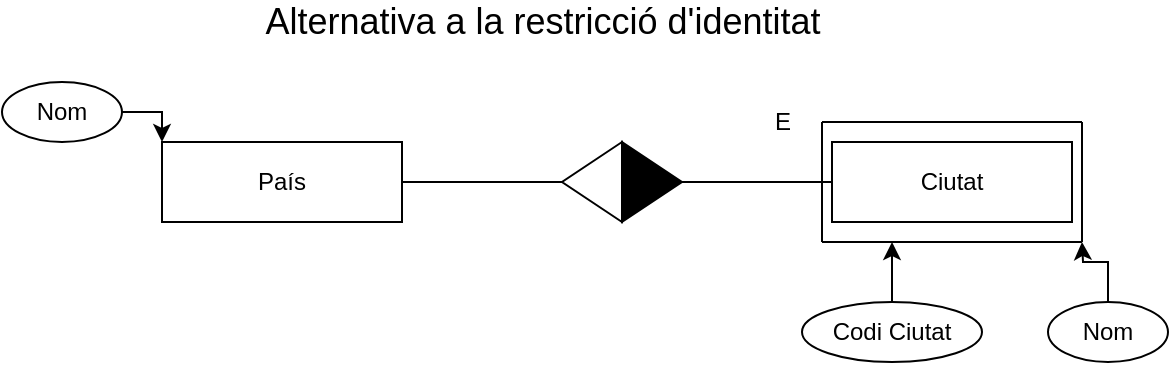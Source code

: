 <mxfile version="15.2.7" type="device"><diagram id="fPIhphSePEedjsZ1DpWZ" name="Page-1"><mxGraphModel dx="629" dy="283" grid="1" gridSize="10" guides="1" tooltips="1" connect="1" arrows="1" fold="1" page="1" pageScale="1" pageWidth="583" pageHeight="827" math="0" shadow="0"><root><mxCell id="0"/><mxCell id="1" parent="0"/><mxCell id="xV187PsfPxbvDqzQEoTM-1" value="&lt;font style=&quot;font-size: 18px&quot;&gt;Alternativa a la restricció d'identitat&lt;/font&gt;" style="text;html=1;align=center;verticalAlign=middle;resizable=0;points=[];autosize=1;strokeColor=none;fillColor=none;" vertex="1" parent="1"><mxGeometry x="125" y="10" width="290" height="20" as="geometry"/></mxCell><mxCell id="xV187PsfPxbvDqzQEoTM-2" value="País" style="rounded=0;whiteSpace=wrap;html=1;" vertex="1" parent="1"><mxGeometry x="80" y="80" width="120" height="40" as="geometry"/></mxCell><mxCell id="xV187PsfPxbvDqzQEoTM-3" value="" style="endArrow=none;html=1;exitX=1;exitY=0.5;exitDx=0;exitDy=0;" edge="1" parent="1" source="xV187PsfPxbvDqzQEoTM-2"><mxGeometry width="50" height="50" relative="1" as="geometry"><mxPoint x="270" y="280" as="sourcePoint"/><mxPoint x="280" y="100" as="targetPoint"/></mxGeometry></mxCell><mxCell id="xV187PsfPxbvDqzQEoTM-4" value="" style="triangle;whiteSpace=wrap;html=1;rotation=-180;" vertex="1" parent="1"><mxGeometry x="280" y="80" width="30" height="40" as="geometry"/></mxCell><mxCell id="xV187PsfPxbvDqzQEoTM-5" value="" style="triangle;whiteSpace=wrap;html=1;fillColor=#000000;" vertex="1" parent="1"><mxGeometry x="310" y="80" width="30" height="40" as="geometry"/></mxCell><mxCell id="xV187PsfPxbvDqzQEoTM-7" value="Ciutat" style="rounded=0;whiteSpace=wrap;html=1;" vertex="1" parent="1"><mxGeometry x="415" y="80" width="120" height="40" as="geometry"/></mxCell><mxCell id="xV187PsfPxbvDqzQEoTM-8" value="" style="endArrow=none;html=1;exitX=1;exitY=0.5;exitDx=0;exitDy=0;entryX=0;entryY=0.5;entryDx=0;entryDy=0;" edge="1" parent="1" source="xV187PsfPxbvDqzQEoTM-5" target="xV187PsfPxbvDqzQEoTM-7"><mxGeometry width="50" height="50" relative="1" as="geometry"><mxPoint x="360" y="200" as="sourcePoint"/><mxPoint x="410" y="150" as="targetPoint"/></mxGeometry></mxCell><mxCell id="xV187PsfPxbvDqzQEoTM-9" value="" style="endArrow=none;html=1;" edge="1" parent="1"><mxGeometry width="50" height="50" relative="1" as="geometry"><mxPoint x="410" y="130" as="sourcePoint"/><mxPoint x="410" y="70" as="targetPoint"/></mxGeometry></mxCell><mxCell id="xV187PsfPxbvDqzQEoTM-10" value="" style="endArrow=none;html=1;" edge="1" parent="1"><mxGeometry width="50" height="50" relative="1" as="geometry"><mxPoint x="540" y="70" as="sourcePoint"/><mxPoint x="410" y="70" as="targetPoint"/></mxGeometry></mxCell><mxCell id="xV187PsfPxbvDqzQEoTM-11" value="" style="endArrow=none;html=1;" edge="1" parent="1"><mxGeometry width="50" height="50" relative="1" as="geometry"><mxPoint x="540" y="130" as="sourcePoint"/><mxPoint x="410" y="130" as="targetPoint"/></mxGeometry></mxCell><mxCell id="xV187PsfPxbvDqzQEoTM-12" value="" style="endArrow=none;html=1;" edge="1" parent="1"><mxGeometry width="50" height="50" relative="1" as="geometry"><mxPoint x="540" y="130" as="sourcePoint"/><mxPoint x="540" y="70" as="targetPoint"/></mxGeometry></mxCell><mxCell id="xV187PsfPxbvDqzQEoTM-14" style="edgeStyle=orthogonalEdgeStyle;rounded=0;orthogonalLoop=1;jettySize=auto;html=1;entryX=0;entryY=0;entryDx=0;entryDy=0;" edge="1" parent="1" source="xV187PsfPxbvDqzQEoTM-13" target="xV187PsfPxbvDqzQEoTM-2"><mxGeometry relative="1" as="geometry"/></mxCell><mxCell id="xV187PsfPxbvDqzQEoTM-13" value="Nom" style="ellipse;whiteSpace=wrap;html=1;" vertex="1" parent="1"><mxGeometry y="50" width="60" height="30" as="geometry"/></mxCell><mxCell id="xV187PsfPxbvDqzQEoTM-17" style="edgeStyle=orthogonalEdgeStyle;rounded=0;orthogonalLoop=1;jettySize=auto;html=1;" edge="1" parent="1" source="xV187PsfPxbvDqzQEoTM-16"><mxGeometry relative="1" as="geometry"><mxPoint x="540" y="130" as="targetPoint"/></mxGeometry></mxCell><mxCell id="xV187PsfPxbvDqzQEoTM-16" value="Nom" style="ellipse;whiteSpace=wrap;html=1;" vertex="1" parent="1"><mxGeometry x="523" y="160" width="60" height="30" as="geometry"/></mxCell><mxCell id="xV187PsfPxbvDqzQEoTM-19" style="edgeStyle=orthogonalEdgeStyle;rounded=0;orthogonalLoop=1;jettySize=auto;html=1;" edge="1" parent="1" source="xV187PsfPxbvDqzQEoTM-18"><mxGeometry relative="1" as="geometry"><mxPoint x="445" y="130" as="targetPoint"/></mxGeometry></mxCell><mxCell id="xV187PsfPxbvDqzQEoTM-18" value="Codi Ciutat" style="ellipse;whiteSpace=wrap;html=1;" vertex="1" parent="1"><mxGeometry x="400" y="160" width="90" height="30" as="geometry"/></mxCell><mxCell id="xV187PsfPxbvDqzQEoTM-20" value="E" style="text;html=1;align=center;verticalAlign=middle;resizable=0;points=[];autosize=1;strokeColor=none;fillColor=none;" vertex="1" parent="1"><mxGeometry x="380" y="60" width="20" height="20" as="geometry"/></mxCell></root></mxGraphModel></diagram></mxfile>